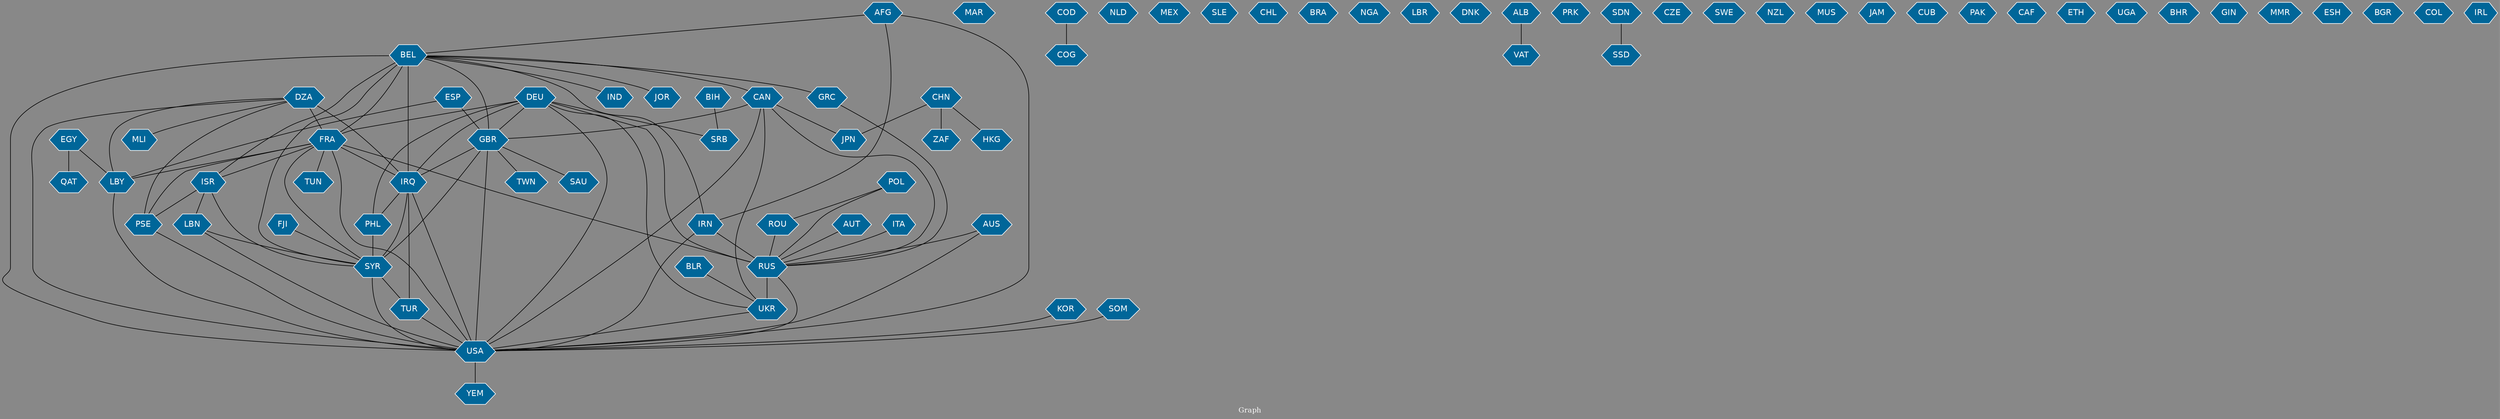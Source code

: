 // Countries together in item graph
graph {
	graph [bgcolor="#888888" fontcolor=white fontsize=12 label="Graph" outputorder=edgesfirst overlap=prism]
	node [color=white fillcolor="#006699" fontcolor=white fontname=Helvetica shape=hexagon style=filled]
	edge [arrowhead=open color=black fontcolor=white fontname=Courier fontsize=12]
		USA [label=USA]
		IRN [label=IRN]
		DEU [label=DEU]
		RUS [label=RUS]
		CAN [label=CAN]
		GBR [label=GBR]
		SYR [label=SYR]
		ZAF [label=ZAF]
		LBY [label=LBY]
		FRA [label=FRA]
		MAR [label=MAR]
		UKR [label=UKR]
		COG [label=COG]
		TUN [label=TUN]
		ISR [label=ISR]
		NLD [label=NLD]
		CHN [label=CHN]
		IND [label=IND]
		ESP [label=ESP]
		IRQ [label=IRQ]
		DZA [label=DZA]
		BEL [label=BEL]
		JPN [label=JPN]
		QAT [label=QAT]
		EGY [label=EGY]
		TWN [label=TWN]
		MEX [label=MEX]
		HKG [label=HKG]
		SLE [label=SLE]
		PHL [label=PHL]
		CHL [label=CHL]
		BRA [label=BRA]
		PSE [label=PSE]
		AFG [label=AFG]
		NGA [label=NGA]
		LBR [label=LBR]
		TUR [label=TUR]
		YEM [label=YEM]
		DNK [label=DNK]
		VAT [label=VAT]
		SRB [label=SRB]
		BIH [label=BIH]
		KOR [label=KOR]
		PRK [label=PRK]
		SAU [label=SAU]
		SSD [label=SSD]
		SDN [label=SDN]
		CZE [label=CZE]
		AUS [label=AUS]
		ROU [label=ROU]
		SWE [label=SWE]
		GRC [label=GRC]
		NZL [label=NZL]
		JOR [label=JOR]
		MLI [label=MLI]
		MUS [label=MUS]
		JAM [label=JAM]
		LBN [label=LBN]
		CUB [label=CUB]
		COD [label=COD]
		PAK [label=PAK]
		AUT [label=AUT]
		CAF [label=CAF]
		ETH [label=ETH]
		ITA [label=ITA]
		BLR [label=BLR]
		UGA [label=UGA]
		SOM [label=SOM]
		BHR [label=BHR]
		GIN [label=GIN]
		MMR [label=MMR]
		ESH [label=ESH]
		BGR [label=BGR]
		FJI [label=FJI]
		ALB [label=ALB]
		COL [label=COL]
		IRL [label=IRL]
		POL [label=POL]
			SYR -- TUR [weight=11]
			CAN -- USA [weight=2]
			CAN -- GBR [weight=2]
			ITA -- RUS [weight=1]
			BIH -- SRB [weight=1]
			DEU -- GBR [weight=1]
			AFG -- USA [weight=2]
			CAN -- RUS [weight=2]
			BEL -- GRC [weight=1]
			BEL -- FRA [weight=8]
			LBY -- USA [weight=1]
			CAN -- JPN [weight=1]
			CHN -- ZAF [weight=2]
			SDN -- SSD [weight=1]
			USA -- YEM [weight=1]
			TUR -- USA [weight=1]
			ISR -- LBN [weight=1]
			FJI -- SYR [weight=2]
			AUT -- RUS [weight=1]
			BEL -- ISR [weight=1]
			BEL -- USA [weight=3]
			DEU -- RUS [weight=3]
			EGY -- QAT [weight=1]
			AUS -- USA [weight=1]
			FRA -- LBY [weight=2]
			POL -- ROU [weight=1]
			BEL -- IND [weight=1]
			DZA -- FRA [weight=19]
			GBR -- USA [weight=7]
			BLR -- UKR [weight=2]
			DZA -- PSE [weight=2]
			CHN -- JPN [weight=1]
			LBN -- SYR [weight=1]
			UKR -- USA [weight=2]
			PSE -- USA [weight=1]
			IRQ -- SYR [weight=17]
			BEL -- GBR [weight=2]
			DZA -- MLI [weight=2]
			BEL -- JOR [weight=2]
			GBR -- IRQ [weight=4]
			GBR -- SYR [weight=1]
			GRC -- RUS [weight=1]
			IRN -- RUS [weight=1]
			FRA -- USA [weight=4]
			DEU -- FRA [weight=3]
			ISR -- PSE [weight=15]
			ALB -- VAT [weight=1]
			GBR -- TWN [weight=1]
			AFG -- IRN [weight=1]
			PHL -- SYR [weight=1]
			DEU -- IRQ [weight=1]
			DZA -- LBY [weight=1]
			FRA -- SYR [weight=7]
			SOM -- USA [weight=1]
			RUS -- UKR [weight=49]
			BEL -- CAN [weight=1]
			FRA -- RUS [weight=1]
			IRN -- USA [weight=5]
			FRA -- PSE [weight=2]
			ESP -- GBR [weight=2]
			POL -- RUS [weight=1]
			EGY -- LBY [weight=1]
			KOR -- USA [weight=1]
			DEU -- PHL [weight=1]
			AFG -- BEL [weight=2]
			BEL -- IRN [weight=1]
			DEU -- SRB [weight=1]
			SYR -- USA [weight=22]
			DEU -- UKR [weight=1]
			ISR -- SYR [weight=1]
			IRQ -- USA [weight=19]
			CAN -- UKR [weight=1]
			LBN -- USA [weight=1]
			FRA -- IRQ [weight=16]
			DZA -- USA [weight=1]
			ESP -- LBY [weight=1]
			DZA -- IRQ [weight=1]
			BEL -- SYR [weight=3]
			BEL -- IRQ [weight=9]
			AUS -- RUS [weight=1]
			RUS -- USA [weight=7]
			GBR -- SAU [weight=1]
			DEU -- USA [weight=1]
			ROU -- RUS [weight=1]
			IRQ -- PHL [weight=1]
			FRA -- ISR [weight=1]
			COD -- COG [weight=1]
			IRQ -- TUR [weight=4]
			FRA -- TUN [weight=1]
			CHN -- HKG [weight=1]
}